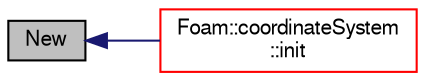 digraph "New"
{
  bgcolor="transparent";
  edge [fontname="FreeSans",fontsize="10",labelfontname="FreeSans",labelfontsize="10"];
  node [fontname="FreeSans",fontsize="10",shape=record];
  rankdir="LR";
  Node340 [label="New",height=0.2,width=0.4,color="black", fillcolor="grey75", style="filled", fontcolor="black"];
  Node340 -> Node341 [dir="back",color="midnightblue",fontsize="10",style="solid",fontname="FreeSans"];
  Node341 [label="Foam::coordinateSystem\l::init",height=0.2,width=0.4,color="red",URL="$a25010.html#a995277f8136ac3b16f04b2e9d446ec3d",tooltip="Init from dict and obr. "];
}
